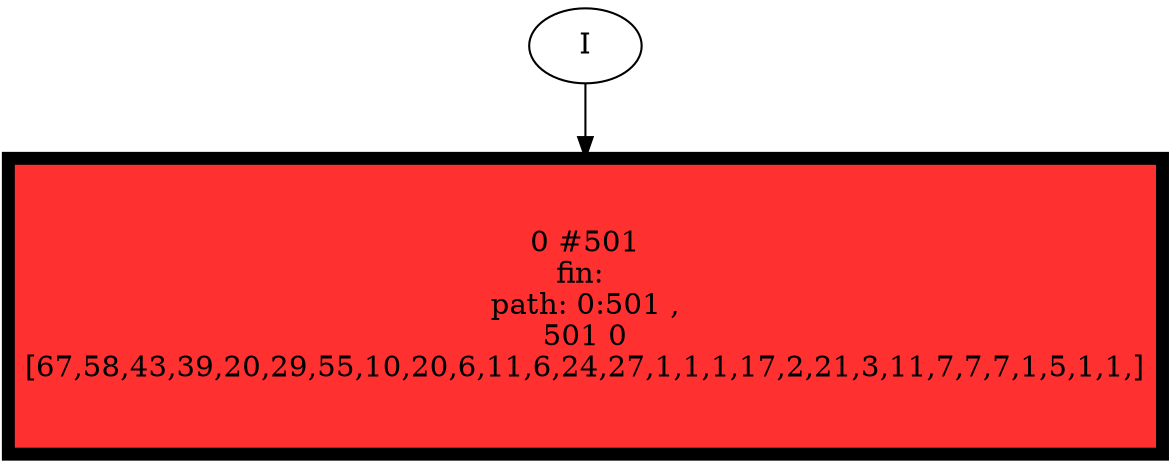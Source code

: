 // produced with flexfringe // 
digraph DFA {
	0 [label="root" shape=box];
		I -> 0;
	0 [ label="0 #501
fin: 
 path: 0:501 , 
501 0
[67,58,43,39,20,29,55,10,20,6,11,6,24,27,1,1,1,17,2,21,3,11,7,7,7,1,5,1,1,]" , style=filled, fillcolor="firebrick1", width=1.97666, height=1.97666, penwidth=6.2186];
}
